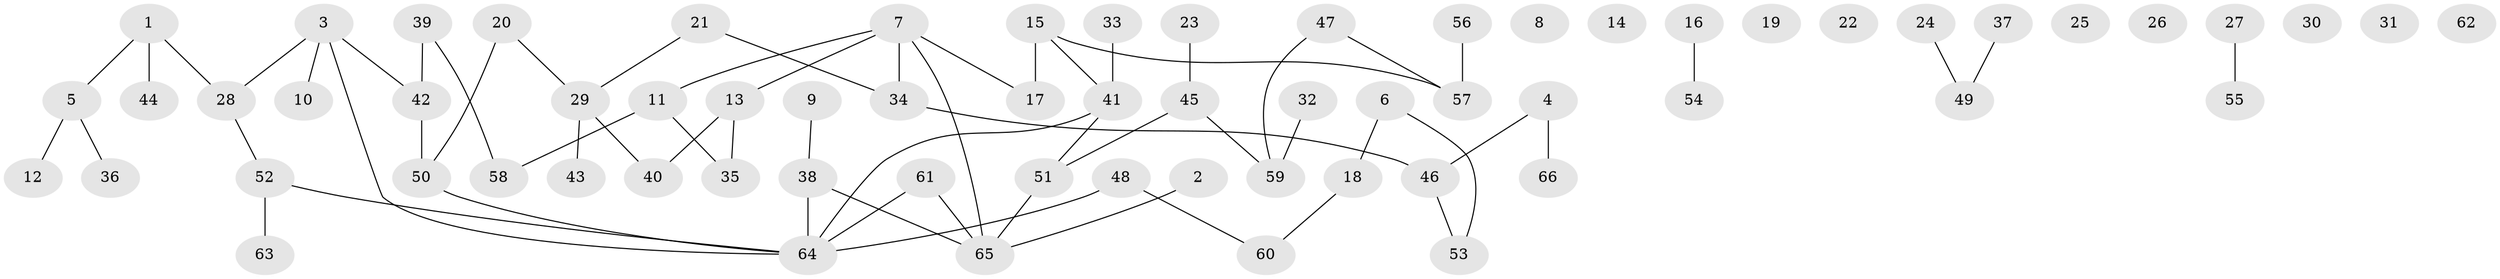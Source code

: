 // coarse degree distribution, {3: 0.17647058823529413, 1: 0.20588235294117646, 4: 0.029411764705882353, 2: 0.17647058823529413, 5: 0.058823529411764705, 0: 0.3235294117647059, 9: 0.029411764705882353}
// Generated by graph-tools (version 1.1) at 2025/16/03/04/25 18:16:26]
// undirected, 66 vertices, 64 edges
graph export_dot {
graph [start="1"]
  node [color=gray90,style=filled];
  1;
  2;
  3;
  4;
  5;
  6;
  7;
  8;
  9;
  10;
  11;
  12;
  13;
  14;
  15;
  16;
  17;
  18;
  19;
  20;
  21;
  22;
  23;
  24;
  25;
  26;
  27;
  28;
  29;
  30;
  31;
  32;
  33;
  34;
  35;
  36;
  37;
  38;
  39;
  40;
  41;
  42;
  43;
  44;
  45;
  46;
  47;
  48;
  49;
  50;
  51;
  52;
  53;
  54;
  55;
  56;
  57;
  58;
  59;
  60;
  61;
  62;
  63;
  64;
  65;
  66;
  1 -- 5;
  1 -- 28;
  1 -- 44;
  2 -- 65;
  3 -- 10;
  3 -- 28;
  3 -- 42;
  3 -- 64;
  4 -- 46;
  4 -- 66;
  5 -- 12;
  5 -- 36;
  6 -- 18;
  6 -- 53;
  7 -- 11;
  7 -- 13;
  7 -- 17;
  7 -- 34;
  7 -- 65;
  9 -- 38;
  11 -- 35;
  11 -- 58;
  13 -- 35;
  13 -- 40;
  15 -- 17;
  15 -- 41;
  15 -- 57;
  16 -- 54;
  18 -- 60;
  20 -- 29;
  20 -- 50;
  21 -- 29;
  21 -- 34;
  23 -- 45;
  24 -- 49;
  27 -- 55;
  28 -- 52;
  29 -- 40;
  29 -- 43;
  32 -- 59;
  33 -- 41;
  34 -- 46;
  37 -- 49;
  38 -- 64;
  38 -- 65;
  39 -- 42;
  39 -- 58;
  41 -- 51;
  41 -- 64;
  42 -- 50;
  45 -- 51;
  45 -- 59;
  46 -- 53;
  47 -- 57;
  47 -- 59;
  48 -- 60;
  48 -- 64;
  50 -- 64;
  51 -- 65;
  52 -- 63;
  52 -- 64;
  56 -- 57;
  61 -- 64;
  61 -- 65;
}
